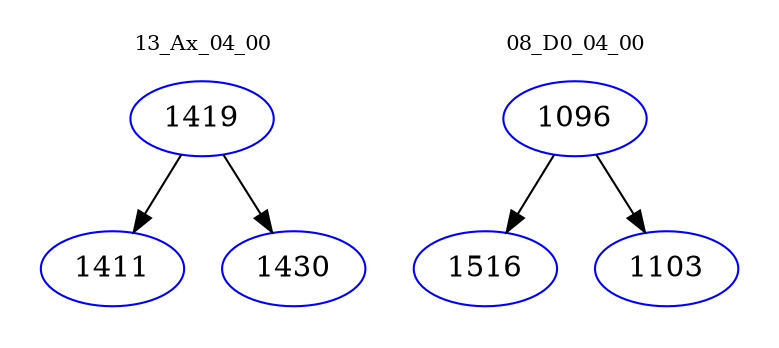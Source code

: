 digraph{
subgraph cluster_0 {
color = white
label = "13_Ax_04_00";
fontsize=10;
T0_1419 [label="1419", color="blue"]
T0_1419 -> T0_1411 [color="black"]
T0_1411 [label="1411", color="blue"]
T0_1419 -> T0_1430 [color="black"]
T0_1430 [label="1430", color="blue"]
}
subgraph cluster_1 {
color = white
label = "08_D0_04_00";
fontsize=10;
T1_1096 [label="1096", color="blue"]
T1_1096 -> T1_1516 [color="black"]
T1_1516 [label="1516", color="blue"]
T1_1096 -> T1_1103 [color="black"]
T1_1103 [label="1103", color="blue"]
}
}
